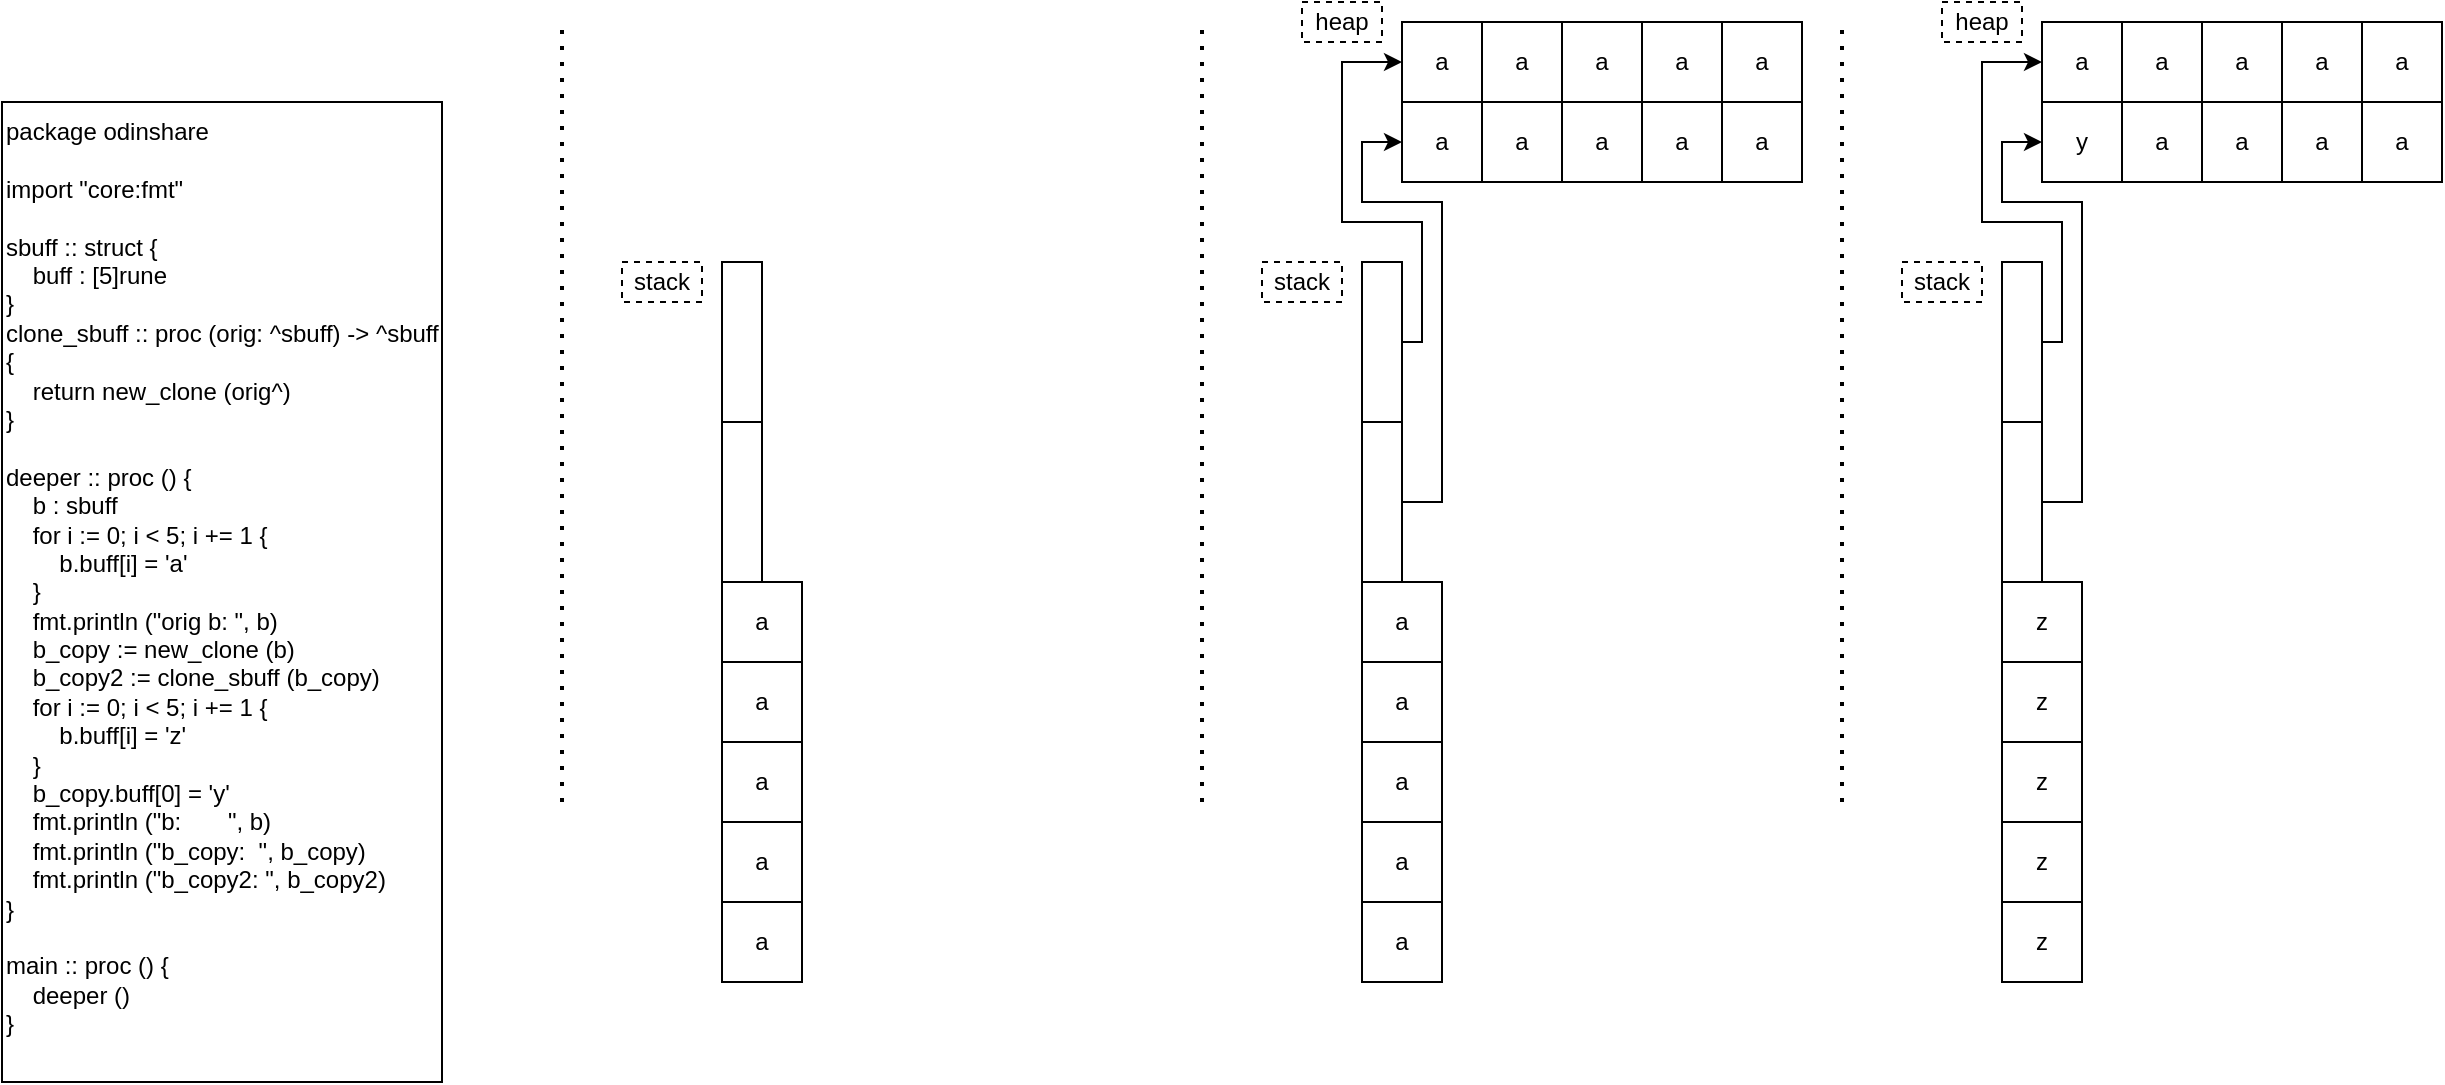 <mxfile version="21.6.5" type="device">
  <diagram name="Page-1" id="Cak5LzBEpyEA2pUExh3L">
    <mxGraphModel dx="1159" dy="931" grid="1" gridSize="10" guides="1" tooltips="1" connect="1" arrows="1" fold="1" page="1" pageScale="1" pageWidth="1100" pageHeight="850" math="0" shadow="0">
      <root>
        <mxCell id="0" />
        <mxCell id="1" parent="0" />
        <mxCell id="1aFj_71n0QVTWchrrTXz-1" value="&lt;div&gt;&lt;div&gt;&lt;div&gt;&lt;div&gt;&lt;div&gt;package odinshare&lt;/div&gt;&lt;div&gt;&lt;br&gt;&lt;/div&gt;&lt;div&gt;import &quot;core:fmt&quot;&lt;/div&gt;&lt;div&gt;&lt;br&gt;&lt;/div&gt;&lt;div&gt;sbuff :: struct {&lt;/div&gt;&lt;div&gt;&amp;nbsp; &amp;nbsp; buff : [5]rune&lt;/div&gt;&lt;div&gt;}&lt;/div&gt;&lt;div&gt;clone_sbuff :: proc (orig: ^sbuff) -&amp;gt; ^sbuff {&lt;/div&gt;&lt;div&gt;&amp;nbsp; &amp;nbsp; return new_clone (orig^)&lt;/div&gt;&lt;div&gt;}&lt;/div&gt;&lt;div&gt;&lt;br&gt;&lt;/div&gt;&lt;div&gt;deeper :: proc () {&lt;/div&gt;&lt;div&gt;&amp;nbsp; &amp;nbsp; b : sbuff&lt;/div&gt;&lt;div&gt;&amp;nbsp; &amp;nbsp; for i := 0; i &amp;lt; 5; i += 1 {&lt;/div&gt;&lt;div&gt;&amp;nbsp; &amp;nbsp; &amp;nbsp; &amp;nbsp; b.buff[i] = &#39;a&#39;&lt;/div&gt;&lt;div&gt;&amp;nbsp; &amp;nbsp; }&lt;/div&gt;&lt;div&gt;&amp;nbsp; &amp;nbsp; fmt.println (&quot;orig b: &quot;, b)&lt;/div&gt;&lt;div&gt;&amp;nbsp; &amp;nbsp; b_copy := new_clone (b)&lt;/div&gt;&lt;div&gt;&amp;nbsp; &amp;nbsp; b_copy2 := clone_sbuff (b_copy)&lt;/div&gt;&lt;div&gt;&amp;nbsp; &amp;nbsp; for i := 0; i &amp;lt; 5; i += 1 {&lt;/div&gt;&lt;div&gt;&amp;nbsp; &amp;nbsp; &amp;nbsp; &amp;nbsp; b.buff[i] = &#39;z&#39;&lt;/div&gt;&lt;div&gt;&amp;nbsp; &amp;nbsp; }&lt;/div&gt;&lt;div&gt;&amp;nbsp; &amp;nbsp; b_copy.buff[0] = &#39;y&#39;&lt;/div&gt;&lt;div&gt;&amp;nbsp; &amp;nbsp; fmt.println (&quot;b:&amp;nbsp; &amp;nbsp; &amp;nbsp; &amp;nbsp;&quot;, b)&lt;/div&gt;&lt;div&gt;&amp;nbsp; &amp;nbsp; fmt.println (&quot;b_copy:&amp;nbsp; &quot;, b_copy)&lt;/div&gt;&lt;div&gt;&amp;nbsp; &amp;nbsp; fmt.println (&quot;b_copy2: &quot;, b_copy2)&lt;/div&gt;&lt;div&gt;}&lt;/div&gt;&lt;div&gt;&lt;br&gt;&lt;/div&gt;&lt;div&gt;main :: proc () {&lt;/div&gt;&lt;div&gt;&amp;nbsp; &amp;nbsp; deeper ()&lt;/div&gt;&lt;div&gt;}&lt;/div&gt;&lt;div&gt;&lt;br&gt;&lt;/div&gt;&lt;/div&gt;&lt;/div&gt;&lt;/div&gt;&lt;/div&gt;" style="rounded=0;whiteSpace=wrap;html=1;align=left;" vertex="1" parent="1">
          <mxGeometry x="40" y="120" width="220" height="490" as="geometry" />
        </mxCell>
        <mxCell id="1aFj_71n0QVTWchrrTXz-14" value="" style="rounded=0;whiteSpace=wrap;html=1;" vertex="1" parent="1">
          <mxGeometry x="400" y="360" width="40" height="200" as="geometry" />
        </mxCell>
        <mxCell id="1aFj_71n0QVTWchrrTXz-15" value="stack" style="rounded=0;whiteSpace=wrap;html=1;dashed=1;" vertex="1" parent="1">
          <mxGeometry x="350" y="200" width="40" height="20" as="geometry" />
        </mxCell>
        <mxCell id="1aFj_71n0QVTWchrrTXz-17" value="a" style="rounded=0;whiteSpace=wrap;html=1;" vertex="1" parent="1">
          <mxGeometry x="400" y="360" width="40" height="40" as="geometry" />
        </mxCell>
        <mxCell id="1aFj_71n0QVTWchrrTXz-18" value="a" style="rounded=0;whiteSpace=wrap;html=1;" vertex="1" parent="1">
          <mxGeometry x="400" y="400" width="40" height="40" as="geometry" />
        </mxCell>
        <mxCell id="1aFj_71n0QVTWchrrTXz-19" value="a" style="rounded=0;whiteSpace=wrap;html=1;" vertex="1" parent="1">
          <mxGeometry x="400" y="440" width="40" height="40" as="geometry" />
        </mxCell>
        <mxCell id="1aFj_71n0QVTWchrrTXz-20" value="a" style="rounded=0;whiteSpace=wrap;html=1;" vertex="1" parent="1">
          <mxGeometry x="400" y="480" width="40" height="40" as="geometry" />
        </mxCell>
        <mxCell id="1aFj_71n0QVTWchrrTXz-21" value="a" style="rounded=0;whiteSpace=wrap;html=1;" vertex="1" parent="1">
          <mxGeometry x="400" y="520" width="40" height="40" as="geometry" />
        </mxCell>
        <mxCell id="1aFj_71n0QVTWchrrTXz-22" value="" style="endArrow=none;dashed=1;html=1;dashPattern=1 3;strokeWidth=2;rounded=0;" edge="1" parent="1">
          <mxGeometry width="50" height="50" relative="1" as="geometry">
            <mxPoint x="320" y="470" as="sourcePoint" />
            <mxPoint x="320" y="80" as="targetPoint" />
          </mxGeometry>
        </mxCell>
        <mxCell id="1aFj_71n0QVTWchrrTXz-28" value="" style="rounded=0;whiteSpace=wrap;html=1;" vertex="1" parent="1">
          <mxGeometry x="740" y="120" width="200" height="40" as="geometry" />
        </mxCell>
        <mxCell id="1aFj_71n0QVTWchrrTXz-31" value="heap" style="rounded=0;whiteSpace=wrap;html=1;dashed=1;" vertex="1" parent="1">
          <mxGeometry x="690" y="70" width="40" height="20" as="geometry" />
        </mxCell>
        <mxCell id="1aFj_71n0QVTWchrrTXz-37" value="" style="endArrow=none;dashed=1;html=1;dashPattern=1 3;strokeWidth=2;rounded=0;" edge="1" parent="1">
          <mxGeometry width="50" height="50" relative="1" as="geometry">
            <mxPoint x="640" y="470" as="sourcePoint" />
            <mxPoint x="640" y="80" as="targetPoint" />
          </mxGeometry>
        </mxCell>
        <mxCell id="1aFj_71n0QVTWchrrTXz-38" value="a" style="rounded=0;whiteSpace=wrap;html=1;" vertex="1" parent="1">
          <mxGeometry x="740" y="120" width="40" height="40" as="geometry" />
        </mxCell>
        <mxCell id="1aFj_71n0QVTWchrrTXz-39" value="a" style="rounded=0;whiteSpace=wrap;html=1;" vertex="1" parent="1">
          <mxGeometry x="780" y="120" width="40" height="40" as="geometry" />
        </mxCell>
        <mxCell id="1aFj_71n0QVTWchrrTXz-40" value="a" style="rounded=0;whiteSpace=wrap;html=1;" vertex="1" parent="1">
          <mxGeometry x="820" y="120" width="40" height="40" as="geometry" />
        </mxCell>
        <mxCell id="1aFj_71n0QVTWchrrTXz-41" value="a" style="rounded=0;whiteSpace=wrap;html=1;" vertex="1" parent="1">
          <mxGeometry x="860" y="120" width="40" height="40" as="geometry" />
        </mxCell>
        <mxCell id="1aFj_71n0QVTWchrrTXz-42" value="a" style="rounded=0;whiteSpace=wrap;html=1;" vertex="1" parent="1">
          <mxGeometry x="900" y="120" width="40" height="40" as="geometry" />
        </mxCell>
        <mxCell id="1aFj_71n0QVTWchrrTXz-43" value="" style="rounded=0;whiteSpace=wrap;html=1;" vertex="1" parent="1">
          <mxGeometry x="400" y="200" width="20" height="80" as="geometry" />
        </mxCell>
        <mxCell id="1aFj_71n0QVTWchrrTXz-44" value="" style="rounded=0;whiteSpace=wrap;html=1;" vertex="1" parent="1">
          <mxGeometry x="720" y="360" width="40" height="200" as="geometry" />
        </mxCell>
        <mxCell id="1aFj_71n0QVTWchrrTXz-45" value="stack" style="rounded=0;whiteSpace=wrap;html=1;dashed=1;" vertex="1" parent="1">
          <mxGeometry x="670" y="200" width="40" height="20" as="geometry" />
        </mxCell>
        <mxCell id="1aFj_71n0QVTWchrrTXz-46" value="a" style="rounded=0;whiteSpace=wrap;html=1;" vertex="1" parent="1">
          <mxGeometry x="720" y="360" width="40" height="40" as="geometry" />
        </mxCell>
        <mxCell id="1aFj_71n0QVTWchrrTXz-47" value="a" style="rounded=0;whiteSpace=wrap;html=1;" vertex="1" parent="1">
          <mxGeometry x="720" y="400" width="40" height="40" as="geometry" />
        </mxCell>
        <mxCell id="1aFj_71n0QVTWchrrTXz-48" value="a" style="rounded=0;whiteSpace=wrap;html=1;" vertex="1" parent="1">
          <mxGeometry x="720" y="440" width="40" height="40" as="geometry" />
        </mxCell>
        <mxCell id="1aFj_71n0QVTWchrrTXz-49" value="a" style="rounded=0;whiteSpace=wrap;html=1;" vertex="1" parent="1">
          <mxGeometry x="720" y="480" width="40" height="40" as="geometry" />
        </mxCell>
        <mxCell id="1aFj_71n0QVTWchrrTXz-50" value="a" style="rounded=0;whiteSpace=wrap;html=1;" vertex="1" parent="1">
          <mxGeometry x="720" y="520" width="40" height="40" as="geometry" />
        </mxCell>
        <mxCell id="1aFj_71n0QVTWchrrTXz-78" style="edgeStyle=orthogonalEdgeStyle;rounded=0;orthogonalLoop=1;jettySize=auto;html=1;exitX=1;exitY=0.5;exitDx=0;exitDy=0;entryX=0;entryY=0.5;entryDx=0;entryDy=0;" edge="1" parent="1" source="1aFj_71n0QVTWchrrTXz-51" target="1aFj_71n0QVTWchrrTXz-81">
          <mxGeometry relative="1" as="geometry">
            <Array as="points">
              <mxPoint x="750" y="240" />
              <mxPoint x="750" y="180" />
              <mxPoint x="710" y="180" />
              <mxPoint x="710" y="100" />
            </Array>
          </mxGeometry>
        </mxCell>
        <mxCell id="1aFj_71n0QVTWchrrTXz-51" value="" style="rounded=0;whiteSpace=wrap;html=1;" vertex="1" parent="1">
          <mxGeometry x="720" y="200" width="20" height="80" as="geometry" />
        </mxCell>
        <mxCell id="1aFj_71n0QVTWchrrTXz-55" value="" style="endArrow=none;dashed=1;html=1;dashPattern=1 3;strokeWidth=2;rounded=0;" edge="1" parent="1">
          <mxGeometry width="50" height="50" relative="1" as="geometry">
            <mxPoint x="960" y="470" as="sourcePoint" />
            <mxPoint x="960" y="80" as="targetPoint" />
          </mxGeometry>
        </mxCell>
        <mxCell id="1aFj_71n0QVTWchrrTXz-61" value="" style="rounded=0;whiteSpace=wrap;html=1;" vertex="1" parent="1">
          <mxGeometry x="1040" y="360" width="40" height="200" as="geometry" />
        </mxCell>
        <mxCell id="1aFj_71n0QVTWchrrTXz-63" value="z" style="rounded=0;whiteSpace=wrap;html=1;" vertex="1" parent="1">
          <mxGeometry x="1040" y="360" width="40" height="40" as="geometry" />
        </mxCell>
        <mxCell id="1aFj_71n0QVTWchrrTXz-64" value="z" style="rounded=0;whiteSpace=wrap;html=1;" vertex="1" parent="1">
          <mxGeometry x="1040" y="400" width="40" height="40" as="geometry" />
        </mxCell>
        <mxCell id="1aFj_71n0QVTWchrrTXz-65" value="z" style="rounded=0;whiteSpace=wrap;html=1;" vertex="1" parent="1">
          <mxGeometry x="1040" y="440" width="40" height="40" as="geometry" />
        </mxCell>
        <mxCell id="1aFj_71n0QVTWchrrTXz-66" value="z" style="rounded=0;whiteSpace=wrap;html=1;" vertex="1" parent="1">
          <mxGeometry x="1040" y="480" width="40" height="40" as="geometry" />
        </mxCell>
        <mxCell id="1aFj_71n0QVTWchrrTXz-67" value="z" style="rounded=0;whiteSpace=wrap;html=1;" vertex="1" parent="1">
          <mxGeometry x="1040" y="520" width="40" height="40" as="geometry" />
        </mxCell>
        <mxCell id="1aFj_71n0QVTWchrrTXz-70" value="" style="rounded=0;whiteSpace=wrap;html=1;" vertex="1" parent="1">
          <mxGeometry x="400" y="280" width="20" height="80" as="geometry" />
        </mxCell>
        <mxCell id="1aFj_71n0QVTWchrrTXz-79" style="edgeStyle=orthogonalEdgeStyle;rounded=0;orthogonalLoop=1;jettySize=auto;html=1;exitX=1;exitY=0.5;exitDx=0;exitDy=0;entryX=0;entryY=0.5;entryDx=0;entryDy=0;" edge="1" parent="1" source="1aFj_71n0QVTWchrrTXz-71" target="1aFj_71n0QVTWchrrTXz-38">
          <mxGeometry relative="1" as="geometry">
            <Array as="points">
              <mxPoint x="760" y="320" />
              <mxPoint x="760" y="170" />
              <mxPoint x="720" y="170" />
              <mxPoint x="720" y="140" />
            </Array>
          </mxGeometry>
        </mxCell>
        <mxCell id="1aFj_71n0QVTWchrrTXz-71" value="" style="rounded=0;whiteSpace=wrap;html=1;" vertex="1" parent="1">
          <mxGeometry x="720" y="280" width="20" height="80" as="geometry" />
        </mxCell>
        <mxCell id="1aFj_71n0QVTWchrrTXz-80" value="" style="rounded=0;whiteSpace=wrap;html=1;" vertex="1" parent="1">
          <mxGeometry x="740" y="80" width="200" height="40" as="geometry" />
        </mxCell>
        <mxCell id="1aFj_71n0QVTWchrrTXz-81" value="a" style="rounded=0;whiteSpace=wrap;html=1;" vertex="1" parent="1">
          <mxGeometry x="740" y="80" width="40" height="40" as="geometry" />
        </mxCell>
        <mxCell id="1aFj_71n0QVTWchrrTXz-82" value="a" style="rounded=0;whiteSpace=wrap;html=1;" vertex="1" parent="1">
          <mxGeometry x="780" y="80" width="40" height="40" as="geometry" />
        </mxCell>
        <mxCell id="1aFj_71n0QVTWchrrTXz-83" value="a" style="rounded=0;whiteSpace=wrap;html=1;" vertex="1" parent="1">
          <mxGeometry x="820" y="80" width="40" height="40" as="geometry" />
        </mxCell>
        <mxCell id="1aFj_71n0QVTWchrrTXz-84" value="a" style="rounded=0;whiteSpace=wrap;html=1;" vertex="1" parent="1">
          <mxGeometry x="860" y="80" width="40" height="40" as="geometry" />
        </mxCell>
        <mxCell id="1aFj_71n0QVTWchrrTXz-85" value="a" style="rounded=0;whiteSpace=wrap;html=1;" vertex="1" parent="1">
          <mxGeometry x="900" y="80" width="40" height="40" as="geometry" />
        </mxCell>
        <mxCell id="1aFj_71n0QVTWchrrTXz-86" value="" style="rounded=0;whiteSpace=wrap;html=1;" vertex="1" parent="1">
          <mxGeometry x="1060" y="120" width="200" height="40" as="geometry" />
        </mxCell>
        <mxCell id="1aFj_71n0QVTWchrrTXz-87" value="heap" style="rounded=0;whiteSpace=wrap;html=1;dashed=1;" vertex="1" parent="1">
          <mxGeometry x="1010" y="70" width="40" height="20" as="geometry" />
        </mxCell>
        <mxCell id="1aFj_71n0QVTWchrrTXz-88" value="y" style="rounded=0;whiteSpace=wrap;html=1;" vertex="1" parent="1">
          <mxGeometry x="1060" y="120" width="40" height="40" as="geometry" />
        </mxCell>
        <mxCell id="1aFj_71n0QVTWchrrTXz-89" value="a" style="rounded=0;whiteSpace=wrap;html=1;" vertex="1" parent="1">
          <mxGeometry x="1100" y="120" width="40" height="40" as="geometry" />
        </mxCell>
        <mxCell id="1aFj_71n0QVTWchrrTXz-90" value="a" style="rounded=0;whiteSpace=wrap;html=1;" vertex="1" parent="1">
          <mxGeometry x="1140" y="120" width="40" height="40" as="geometry" />
        </mxCell>
        <mxCell id="1aFj_71n0QVTWchrrTXz-91" value="a" style="rounded=0;whiteSpace=wrap;html=1;" vertex="1" parent="1">
          <mxGeometry x="1180" y="120" width="40" height="40" as="geometry" />
        </mxCell>
        <mxCell id="1aFj_71n0QVTWchrrTXz-92" value="a" style="rounded=0;whiteSpace=wrap;html=1;" vertex="1" parent="1">
          <mxGeometry x="1220" y="120" width="40" height="40" as="geometry" />
        </mxCell>
        <mxCell id="1aFj_71n0QVTWchrrTXz-93" value="stack" style="rounded=0;whiteSpace=wrap;html=1;dashed=1;" vertex="1" parent="1">
          <mxGeometry x="990" y="200" width="40" height="20" as="geometry" />
        </mxCell>
        <mxCell id="1aFj_71n0QVTWchrrTXz-94" style="edgeStyle=orthogonalEdgeStyle;rounded=0;orthogonalLoop=1;jettySize=auto;html=1;exitX=1;exitY=0.5;exitDx=0;exitDy=0;entryX=0;entryY=0.5;entryDx=0;entryDy=0;" edge="1" parent="1" source="1aFj_71n0QVTWchrrTXz-95" target="1aFj_71n0QVTWchrrTXz-99">
          <mxGeometry relative="1" as="geometry">
            <Array as="points">
              <mxPoint x="1070" y="240" />
              <mxPoint x="1070" y="180" />
              <mxPoint x="1030" y="180" />
              <mxPoint x="1030" y="100" />
            </Array>
          </mxGeometry>
        </mxCell>
        <mxCell id="1aFj_71n0QVTWchrrTXz-95" value="" style="rounded=0;whiteSpace=wrap;html=1;" vertex="1" parent="1">
          <mxGeometry x="1040" y="200" width="20" height="80" as="geometry" />
        </mxCell>
        <mxCell id="1aFj_71n0QVTWchrrTXz-96" style="edgeStyle=orthogonalEdgeStyle;rounded=0;orthogonalLoop=1;jettySize=auto;html=1;exitX=1;exitY=0.5;exitDx=0;exitDy=0;entryX=0;entryY=0.5;entryDx=0;entryDy=0;" edge="1" parent="1" source="1aFj_71n0QVTWchrrTXz-97" target="1aFj_71n0QVTWchrrTXz-88">
          <mxGeometry relative="1" as="geometry">
            <Array as="points">
              <mxPoint x="1080" y="320" />
              <mxPoint x="1080" y="170" />
              <mxPoint x="1040" y="170" />
              <mxPoint x="1040" y="140" />
            </Array>
          </mxGeometry>
        </mxCell>
        <mxCell id="1aFj_71n0QVTWchrrTXz-97" value="" style="rounded=0;whiteSpace=wrap;html=1;" vertex="1" parent="1">
          <mxGeometry x="1040" y="280" width="20" height="80" as="geometry" />
        </mxCell>
        <mxCell id="1aFj_71n0QVTWchrrTXz-98" value="" style="rounded=0;whiteSpace=wrap;html=1;" vertex="1" parent="1">
          <mxGeometry x="1060" y="80" width="200" height="40" as="geometry" />
        </mxCell>
        <mxCell id="1aFj_71n0QVTWchrrTXz-99" value="a" style="rounded=0;whiteSpace=wrap;html=1;" vertex="1" parent="1">
          <mxGeometry x="1060" y="80" width="40" height="40" as="geometry" />
        </mxCell>
        <mxCell id="1aFj_71n0QVTWchrrTXz-100" value="a" style="rounded=0;whiteSpace=wrap;html=1;" vertex="1" parent="1">
          <mxGeometry x="1100" y="80" width="40" height="40" as="geometry" />
        </mxCell>
        <mxCell id="1aFj_71n0QVTWchrrTXz-101" value="a" style="rounded=0;whiteSpace=wrap;html=1;" vertex="1" parent="1">
          <mxGeometry x="1140" y="80" width="40" height="40" as="geometry" />
        </mxCell>
        <mxCell id="1aFj_71n0QVTWchrrTXz-102" value="a" style="rounded=0;whiteSpace=wrap;html=1;" vertex="1" parent="1">
          <mxGeometry x="1180" y="80" width="40" height="40" as="geometry" />
        </mxCell>
        <mxCell id="1aFj_71n0QVTWchrrTXz-103" value="a" style="rounded=0;whiteSpace=wrap;html=1;" vertex="1" parent="1">
          <mxGeometry x="1220" y="80" width="40" height="40" as="geometry" />
        </mxCell>
      </root>
    </mxGraphModel>
  </diagram>
</mxfile>
